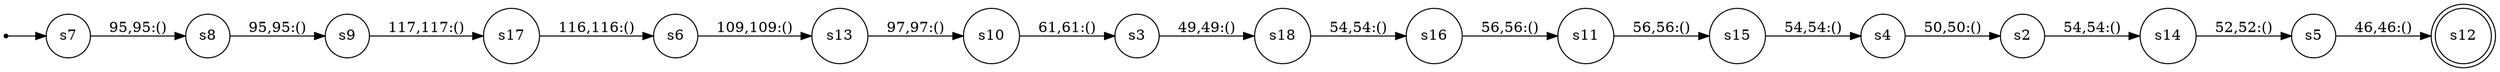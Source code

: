 
      digraph G {
        rankdir=LR;
        init [shape=point];
        node [shape = doublecircle];
        s12
        node [shape = circle];
        init -> s7;
        s18 -> s16 [label = "54,54:()"]
        s17 -> s6 [label = "116,116:()"]
        s16 -> s11 [label = "56,56:()"]
        s15 -> s4 [label = "54,54:()"]
        s14 -> s5 [label = "52,52:()"]
        s13 -> s10 [label = "97,97:()"]
        s11 -> s15 [label = "56,56:()"]
        s10 -> s3 [label = "61,61:()"]
        s9 -> s17 [label = "117,117:()"]
        s8 -> s9 [label = "95,95:()"]
        s7 -> s8 [label = "95,95:()"]
        s6 -> s13 [label = "109,109:()"]
        s5 -> s12 [label = "46,46:()"]
        s4 -> s2 [label = "50,50:()"]
        s3 -> s18 [label = "49,49:()"]
        s2 -> s14 [label = "54,54:()"]}